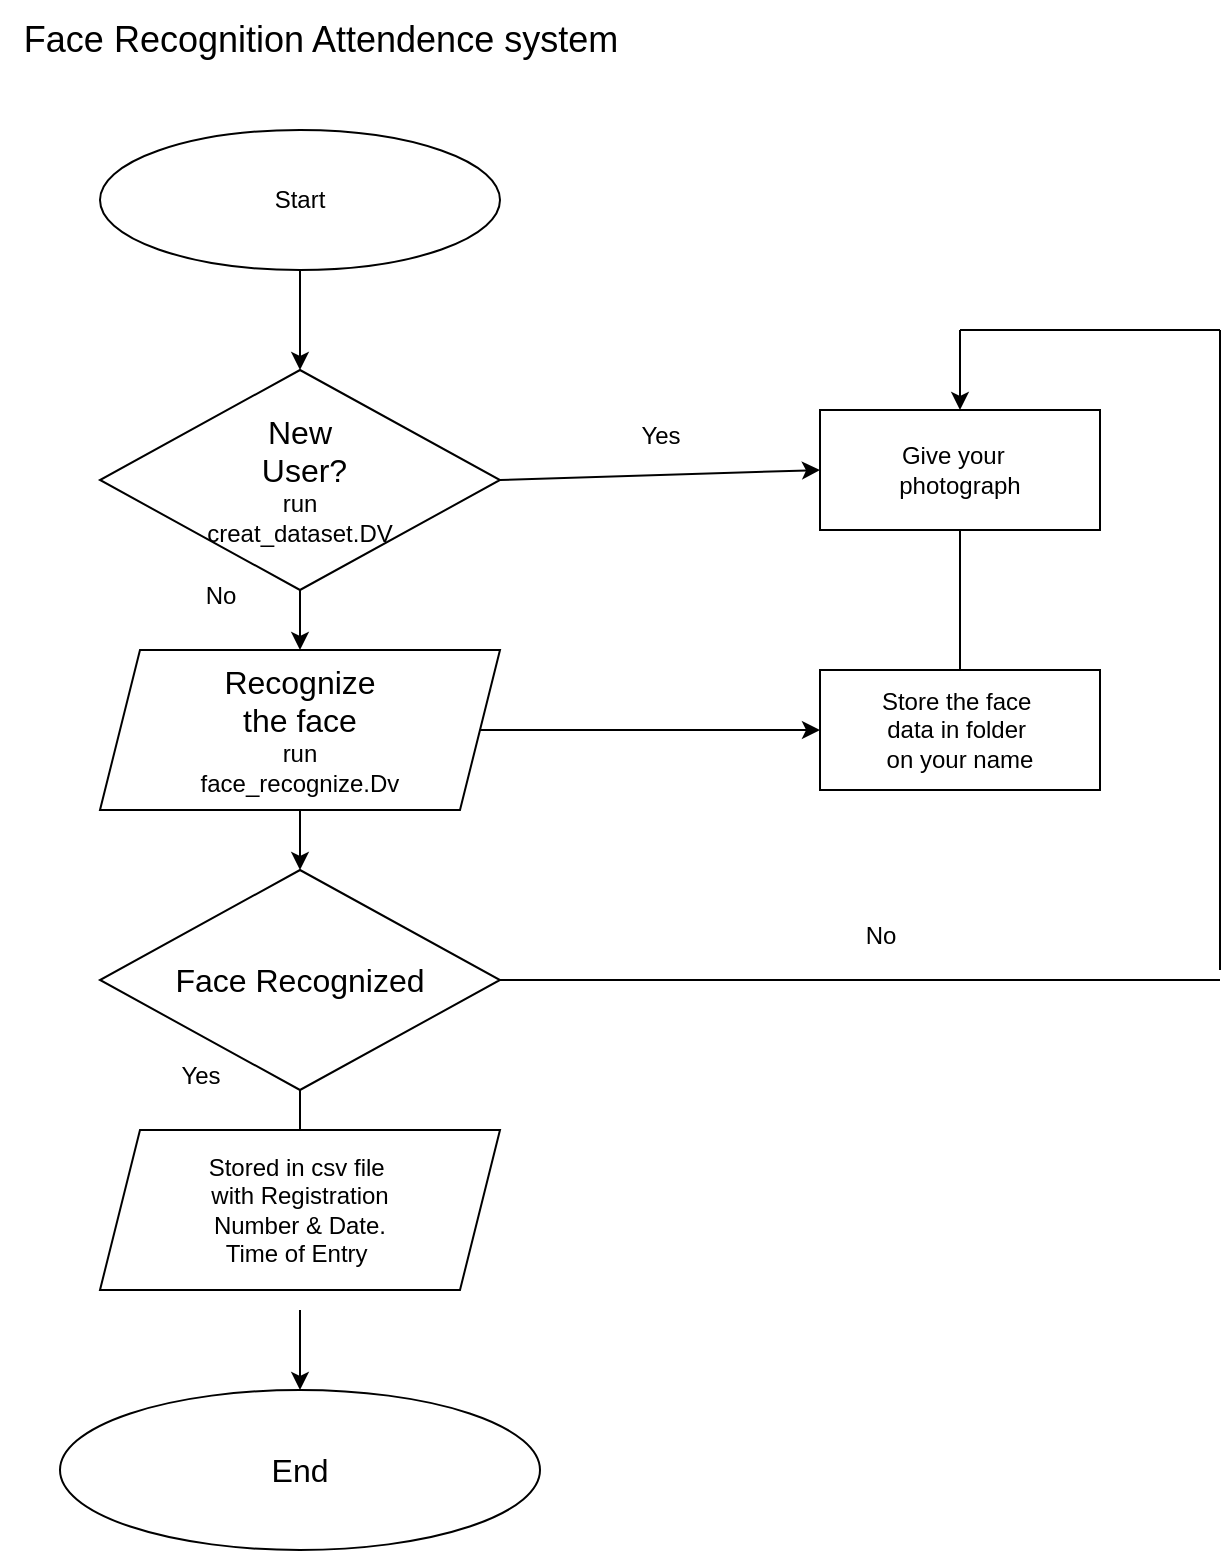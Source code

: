 <mxfile version="28.0.7">
  <diagram name="Page-1" id="QhOW_Y1XIZIF9DhMBNlb">
    <mxGraphModel dx="864" dy="1574" grid="1" gridSize="10" guides="1" tooltips="1" connect="1" arrows="1" fold="1" page="1" pageScale="1" pageWidth="850" pageHeight="1100" math="0" shadow="0">
      <root>
        <mxCell id="0" />
        <mxCell id="1" parent="0" />
        <mxCell id="A1xJpPHkNpfWvvbnB4aE-1" value="Start" style="ellipse;whiteSpace=wrap;html=1;fillColor=light-dark(#FFFFFF,#0000FF);" vertex="1" parent="1">
          <mxGeometry x="280" y="40" width="200" height="70" as="geometry" />
        </mxCell>
        <mxCell id="A1xJpPHkNpfWvvbnB4aE-2" value="&lt;font style=&quot;font-size: 16px;&quot;&gt;New&lt;/font&gt;&lt;div&gt;&lt;font style=&quot;font-size: 16px;&quot;&gt;&amp;nbsp;User?&lt;/font&gt;&lt;div&gt;run&lt;/div&gt;&lt;div&gt;creat_dataset.DV&lt;/div&gt;&lt;/div&gt;" style="rhombus;whiteSpace=wrap;html=1;fillColor=light-dark(#FFFFFF,#9933FF);" vertex="1" parent="1">
          <mxGeometry x="280" y="160" width="200" height="110" as="geometry" />
        </mxCell>
        <mxCell id="A1xJpPHkNpfWvvbnB4aE-3" value="&lt;font style=&quot;font-size: 16px;&quot;&gt;Recognize&lt;/font&gt;&lt;div&gt;&lt;font style=&quot;font-size: 16px;&quot;&gt;the face&lt;/font&gt;&lt;/div&gt;&lt;div&gt;run&lt;/div&gt;&lt;div&gt;face_recognize.Dv&lt;/div&gt;" style="shape=parallelogram;perimeter=parallelogramPerimeter;whiteSpace=wrap;html=1;fixedSize=1;fillColor=light-dark(#FFFFFF,#CC00CC);" vertex="1" parent="1">
          <mxGeometry x="280" y="300" width="200" height="80" as="geometry" />
        </mxCell>
        <mxCell id="A1xJpPHkNpfWvvbnB4aE-4" value="&lt;font style=&quot;font-size: 16px;&quot;&gt;Face Recognized&lt;/font&gt;" style="rhombus;whiteSpace=wrap;html=1;fillColor=light-dark(#FFFFFF,#FF3399);" vertex="1" parent="1">
          <mxGeometry x="280" y="410" width="200" height="110" as="geometry" />
        </mxCell>
        <mxCell id="A1xJpPHkNpfWvvbnB4aE-6" value="&lt;font style=&quot;font-size: 16px;&quot;&gt;End&lt;/font&gt;" style="ellipse;whiteSpace=wrap;html=1;fillColor=light-dark(#FFFFFF,#FF9933);" vertex="1" parent="1">
          <mxGeometry x="260" y="670" width="240" height="80" as="geometry" />
        </mxCell>
        <mxCell id="A1xJpPHkNpfWvvbnB4aE-7" value="Store the face&amp;nbsp;&lt;div&gt;data in folder&amp;nbsp;&lt;/div&gt;&lt;div&gt;on your name&lt;/div&gt;" style="rounded=0;whiteSpace=wrap;html=1;fillColor=light-dark(#FFFFFF,#00FF00);" vertex="1" parent="1">
          <mxGeometry x="640" y="310" width="140" height="60" as="geometry" />
        </mxCell>
        <mxCell id="A1xJpPHkNpfWvvbnB4aE-8" value="Give your&amp;nbsp;&amp;nbsp;&lt;div&gt;photograph&lt;/div&gt;" style="rounded=0;whiteSpace=wrap;html=1;fillColor=light-dark(#FFFFFF,#FF8000);" vertex="1" parent="1">
          <mxGeometry x="640" y="180" width="140" height="60" as="geometry" />
        </mxCell>
        <mxCell id="A1xJpPHkNpfWvvbnB4aE-11" value="&lt;font style=&quot;font-size: 18px;&quot;&gt;Face Recognition Attendence system&lt;/font&gt;" style="text;html=1;align=center;verticalAlign=middle;resizable=0;points=[];autosize=1;strokeColor=none;fillColor=none;" vertex="1" parent="1">
          <mxGeometry x="230" y="-25" width="320" height="40" as="geometry" />
        </mxCell>
        <mxCell id="A1xJpPHkNpfWvvbnB4aE-13" value="" style="endArrow=classic;html=1;rounded=0;exitX=0.5;exitY=1;exitDx=0;exitDy=0;entryX=0.5;entryY=0;entryDx=0;entryDy=0;" edge="1" parent="1" source="A1xJpPHkNpfWvvbnB4aE-4">
          <mxGeometry width="50" height="50" relative="1" as="geometry">
            <mxPoint x="390" y="170" as="sourcePoint" />
            <mxPoint x="380" y="550" as="targetPoint" />
          </mxGeometry>
        </mxCell>
        <mxCell id="A1xJpPHkNpfWvvbnB4aE-14" value="" style="endArrow=classic;html=1;rounded=0;exitX=0.5;exitY=1;exitDx=0;exitDy=0;" edge="1" parent="1" source="A1xJpPHkNpfWvvbnB4aE-3" target="A1xJpPHkNpfWvvbnB4aE-4">
          <mxGeometry width="50" height="50" relative="1" as="geometry">
            <mxPoint x="390" y="170" as="sourcePoint" />
            <mxPoint x="440" y="120" as="targetPoint" />
          </mxGeometry>
        </mxCell>
        <mxCell id="A1xJpPHkNpfWvvbnB4aE-15" value="" style="endArrow=classic;html=1;rounded=0;exitX=0.5;exitY=1;exitDx=0;exitDy=0;entryX=0.5;entryY=0;entryDx=0;entryDy=0;" edge="1" parent="1" source="A1xJpPHkNpfWvvbnB4aE-2" target="A1xJpPHkNpfWvvbnB4aE-3">
          <mxGeometry width="50" height="50" relative="1" as="geometry">
            <mxPoint x="390" y="170" as="sourcePoint" />
            <mxPoint x="440" y="120" as="targetPoint" />
          </mxGeometry>
        </mxCell>
        <mxCell id="A1xJpPHkNpfWvvbnB4aE-16" value="" style="endArrow=classic;html=1;rounded=0;exitX=0.5;exitY=1;exitDx=0;exitDy=0;entryX=0.5;entryY=0;entryDx=0;entryDy=0;" edge="1" parent="1" source="A1xJpPHkNpfWvvbnB4aE-1" target="A1xJpPHkNpfWvvbnB4aE-2">
          <mxGeometry width="50" height="50" relative="1" as="geometry">
            <mxPoint x="390" y="170" as="sourcePoint" />
            <mxPoint x="440" y="120" as="targetPoint" />
          </mxGeometry>
        </mxCell>
        <mxCell id="A1xJpPHkNpfWvvbnB4aE-17" value="" style="endArrow=classic;html=1;rounded=0;exitX=0.5;exitY=1;exitDx=0;exitDy=0;" edge="1" parent="1" target="A1xJpPHkNpfWvvbnB4aE-6">
          <mxGeometry width="50" height="50" relative="1" as="geometry">
            <mxPoint x="380" y="630" as="sourcePoint" />
            <mxPoint x="440" y="550" as="targetPoint" />
          </mxGeometry>
        </mxCell>
        <mxCell id="A1xJpPHkNpfWvvbnB4aE-18" value="" style="endArrow=classic;html=1;rounded=0;exitX=1;exitY=0.5;exitDx=0;exitDy=0;" edge="1" parent="1" source="A1xJpPHkNpfWvvbnB4aE-3" target="A1xJpPHkNpfWvvbnB4aE-7">
          <mxGeometry width="50" height="50" relative="1" as="geometry">
            <mxPoint x="390" y="300" as="sourcePoint" />
            <mxPoint x="440" y="250" as="targetPoint" />
          </mxGeometry>
        </mxCell>
        <mxCell id="A1xJpPHkNpfWvvbnB4aE-19" value="" style="endArrow=classic;html=1;rounded=0;exitX=1;exitY=0.5;exitDx=0;exitDy=0;entryX=0;entryY=0.5;entryDx=0;entryDy=0;" edge="1" parent="1" source="A1xJpPHkNpfWvvbnB4aE-2" target="A1xJpPHkNpfWvvbnB4aE-8">
          <mxGeometry width="50" height="50" relative="1" as="geometry">
            <mxPoint x="390" y="300" as="sourcePoint" />
            <mxPoint x="620" y="280" as="targetPoint" />
          </mxGeometry>
        </mxCell>
        <mxCell id="A1xJpPHkNpfWvvbnB4aE-20" value="" style="endArrow=none;html=1;rounded=0;entryX=0.5;entryY=1;entryDx=0;entryDy=0;exitX=0.5;exitY=0;exitDx=0;exitDy=0;" edge="1" parent="1" source="A1xJpPHkNpfWvvbnB4aE-7" target="A1xJpPHkNpfWvvbnB4aE-8">
          <mxGeometry width="50" height="50" relative="1" as="geometry">
            <mxPoint x="390" y="270" as="sourcePoint" />
            <mxPoint x="440" y="220" as="targetPoint" />
          </mxGeometry>
        </mxCell>
        <mxCell id="A1xJpPHkNpfWvvbnB4aE-23" value="" style="endArrow=none;html=1;rounded=0;exitX=1;exitY=0.5;exitDx=0;exitDy=0;" edge="1" parent="1" source="A1xJpPHkNpfWvvbnB4aE-4">
          <mxGeometry width="50" height="50" relative="1" as="geometry">
            <mxPoint x="490" y="270" as="sourcePoint" />
            <mxPoint x="840" y="465" as="targetPoint" />
          </mxGeometry>
        </mxCell>
        <mxCell id="A1xJpPHkNpfWvvbnB4aE-24" value="" style="endArrow=none;html=1;rounded=0;" edge="1" parent="1">
          <mxGeometry width="50" height="50" relative="1" as="geometry">
            <mxPoint x="840" y="460" as="sourcePoint" />
            <mxPoint x="840" y="140" as="targetPoint" />
          </mxGeometry>
        </mxCell>
        <mxCell id="A1xJpPHkNpfWvvbnB4aE-25" value="" style="endArrow=none;html=1;rounded=0;" edge="1" parent="1">
          <mxGeometry width="50" height="50" relative="1" as="geometry">
            <mxPoint x="840" y="140" as="sourcePoint" />
            <mxPoint x="710" y="140" as="targetPoint" />
          </mxGeometry>
        </mxCell>
        <mxCell id="A1xJpPHkNpfWvvbnB4aE-26" value="" style="endArrow=classic;html=1;rounded=0;" edge="1" parent="1" target="A1xJpPHkNpfWvvbnB4aE-8">
          <mxGeometry width="50" height="50" relative="1" as="geometry">
            <mxPoint x="710" y="140" as="sourcePoint" />
            <mxPoint x="540" y="240" as="targetPoint" />
          </mxGeometry>
        </mxCell>
        <mxCell id="A1xJpPHkNpfWvvbnB4aE-27" value="Yes" style="text;html=1;align=center;verticalAlign=middle;resizable=0;points=[];autosize=1;strokeColor=none;fillColor=none;" vertex="1" parent="1">
          <mxGeometry x="540" y="178" width="40" height="30" as="geometry" />
        </mxCell>
        <mxCell id="A1xJpPHkNpfWvvbnB4aE-28" value="No" style="text;html=1;align=center;verticalAlign=middle;resizable=0;points=[];autosize=1;strokeColor=none;fillColor=none;" vertex="1" parent="1">
          <mxGeometry x="650" y="428" width="40" height="30" as="geometry" />
        </mxCell>
        <mxCell id="A1xJpPHkNpfWvvbnB4aE-29" value="No" style="text;html=1;align=center;verticalAlign=middle;resizable=0;points=[];autosize=1;strokeColor=none;fillColor=none;" vertex="1" parent="1">
          <mxGeometry x="320" y="258" width="40" height="30" as="geometry" />
        </mxCell>
        <mxCell id="A1xJpPHkNpfWvvbnB4aE-30" value="Yes" style="text;html=1;align=center;verticalAlign=middle;resizable=0;points=[];autosize=1;strokeColor=none;fillColor=none;" vertex="1" parent="1">
          <mxGeometry x="310" y="498" width="40" height="30" as="geometry" />
        </mxCell>
        <mxCell id="A1xJpPHkNpfWvvbnB4aE-31" value="Stored in csv file&amp;nbsp;&lt;div&gt;&amp;nbsp;with Registration&amp;nbsp;&lt;/div&gt;&lt;div&gt;Number &amp;amp; Date.&lt;div&gt;Time of Entry&amp;nbsp;&lt;/div&gt;&lt;/div&gt;" style="shape=parallelogram;perimeter=parallelogramPerimeter;whiteSpace=wrap;html=1;fixedSize=1;fillColor=light-dark(#FFFFFF,#FF6666);" vertex="1" parent="1">
          <mxGeometry x="280" y="540" width="200" height="80" as="geometry" />
        </mxCell>
      </root>
    </mxGraphModel>
  </diagram>
</mxfile>
